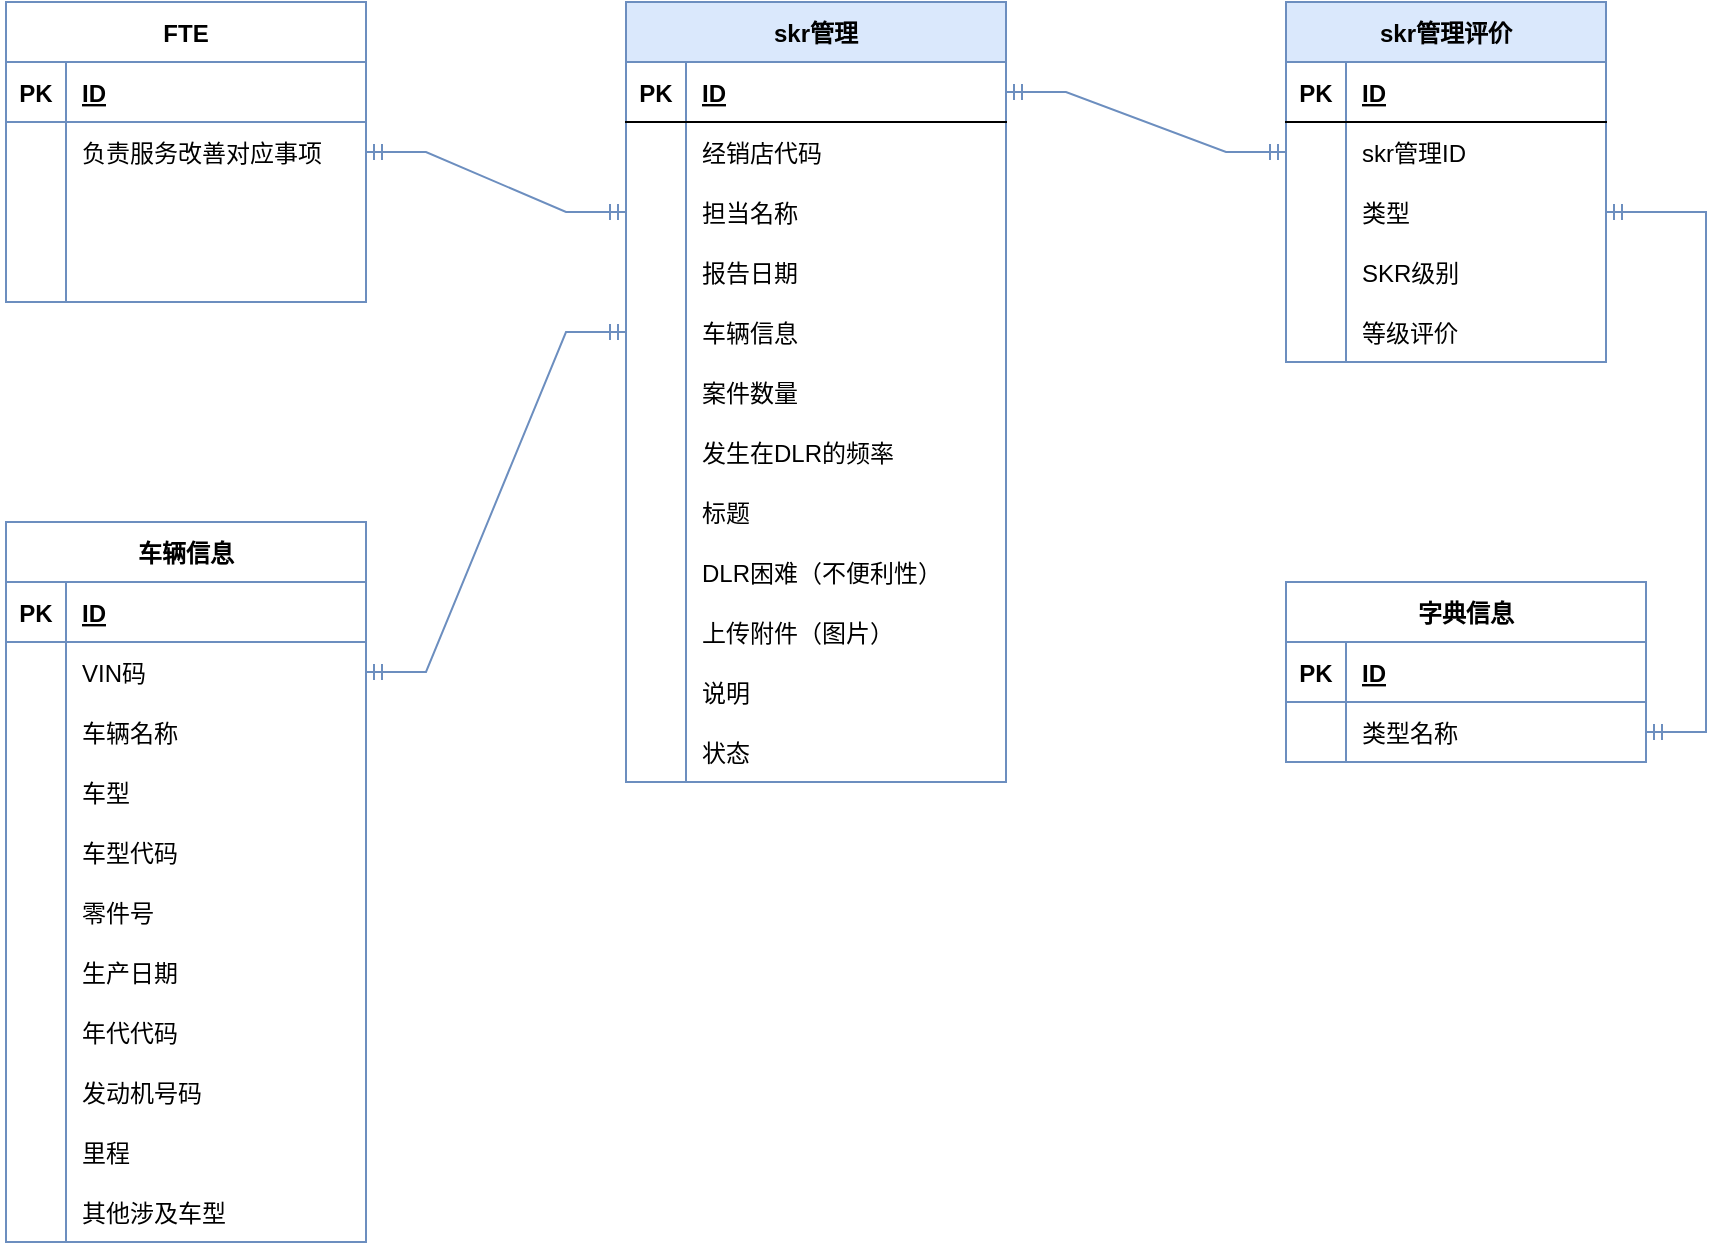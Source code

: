 <mxfile version="16.0.0" type="github">
  <diagram id="Euu_QceIjtFikZF4ze-5" name="Page-1">
    <mxGraphModel dx="1272" dy="773" grid="1" gridSize="10" guides="1" tooltips="1" connect="1" arrows="1" fold="1" page="1" pageScale="1" pageWidth="3300" pageHeight="4681" math="0" shadow="0">
      <root>
        <mxCell id="0" />
        <mxCell id="1" parent="0" />
        <mxCell id="wJIW1c3mZLkDGsUbWRqt-1" value="skr管理" style="shape=table;startSize=30;container=1;collapsible=1;childLayout=tableLayout;fixedRows=1;rowLines=0;fontStyle=1;align=center;resizeLast=1;fillColor=#dae8fc;strokeColor=#6c8ebf;" parent="1" vertex="1">
          <mxGeometry x="450" y="230" width="190" height="390" as="geometry" />
        </mxCell>
        <mxCell id="wJIW1c3mZLkDGsUbWRqt-2" value="" style="shape=partialRectangle;collapsible=0;dropTarget=0;pointerEvents=0;fillColor=none;top=0;left=0;bottom=1;right=0;points=[[0,0.5],[1,0.5]];portConstraint=eastwest;" parent="wJIW1c3mZLkDGsUbWRqt-1" vertex="1">
          <mxGeometry y="30" width="190" height="30" as="geometry" />
        </mxCell>
        <mxCell id="wJIW1c3mZLkDGsUbWRqt-3" value="PK" style="shape=partialRectangle;connectable=0;fillColor=none;top=0;left=0;bottom=0;right=0;fontStyle=1;overflow=hidden;" parent="wJIW1c3mZLkDGsUbWRqt-2" vertex="1">
          <mxGeometry width="30" height="30" as="geometry">
            <mxRectangle width="30" height="30" as="alternateBounds" />
          </mxGeometry>
        </mxCell>
        <mxCell id="wJIW1c3mZLkDGsUbWRqt-4" value="ID" style="shape=partialRectangle;connectable=0;fillColor=none;top=0;left=0;bottom=0;right=0;align=left;spacingLeft=6;fontStyle=5;overflow=hidden;" parent="wJIW1c3mZLkDGsUbWRqt-2" vertex="1">
          <mxGeometry x="30" width="160" height="30" as="geometry">
            <mxRectangle width="160" height="30" as="alternateBounds" />
          </mxGeometry>
        </mxCell>
        <mxCell id="wJIW1c3mZLkDGsUbWRqt-5" value="" style="shape=partialRectangle;collapsible=0;dropTarget=0;pointerEvents=0;fillColor=none;top=0;left=0;bottom=0;right=0;points=[[0,0.5],[1,0.5]];portConstraint=eastwest;" parent="wJIW1c3mZLkDGsUbWRqt-1" vertex="1">
          <mxGeometry y="60" width="190" height="30" as="geometry" />
        </mxCell>
        <mxCell id="wJIW1c3mZLkDGsUbWRqt-6" value="" style="shape=partialRectangle;connectable=0;fillColor=none;top=0;left=0;bottom=0;right=0;editable=1;overflow=hidden;" parent="wJIW1c3mZLkDGsUbWRqt-5" vertex="1">
          <mxGeometry width="30" height="30" as="geometry">
            <mxRectangle width="30" height="30" as="alternateBounds" />
          </mxGeometry>
        </mxCell>
        <mxCell id="wJIW1c3mZLkDGsUbWRqt-7" value="经销店代码" style="shape=partialRectangle;connectable=0;fillColor=none;top=0;left=0;bottom=0;right=0;align=left;spacingLeft=6;overflow=hidden;" parent="wJIW1c3mZLkDGsUbWRqt-5" vertex="1">
          <mxGeometry x="30" width="160" height="30" as="geometry">
            <mxRectangle width="160" height="30" as="alternateBounds" />
          </mxGeometry>
        </mxCell>
        <mxCell id="wJIW1c3mZLkDGsUbWRqt-8" value="" style="shape=partialRectangle;collapsible=0;dropTarget=0;pointerEvents=0;fillColor=none;top=0;left=0;bottom=0;right=0;points=[[0,0.5],[1,0.5]];portConstraint=eastwest;" parent="wJIW1c3mZLkDGsUbWRqt-1" vertex="1">
          <mxGeometry y="90" width="190" height="30" as="geometry" />
        </mxCell>
        <mxCell id="wJIW1c3mZLkDGsUbWRqt-9" value="" style="shape=partialRectangle;connectable=0;fillColor=none;top=0;left=0;bottom=0;right=0;editable=1;overflow=hidden;" parent="wJIW1c3mZLkDGsUbWRqt-8" vertex="1">
          <mxGeometry width="30" height="30" as="geometry">
            <mxRectangle width="30" height="30" as="alternateBounds" />
          </mxGeometry>
        </mxCell>
        <mxCell id="wJIW1c3mZLkDGsUbWRqt-10" value="担当名称" style="shape=partialRectangle;connectable=0;fillColor=none;top=0;left=0;bottom=0;right=0;align=left;spacingLeft=6;overflow=hidden;" parent="wJIW1c3mZLkDGsUbWRqt-8" vertex="1">
          <mxGeometry x="30" width="160" height="30" as="geometry">
            <mxRectangle width="160" height="30" as="alternateBounds" />
          </mxGeometry>
        </mxCell>
        <mxCell id="wJIW1c3mZLkDGsUbWRqt-11" value="" style="shape=partialRectangle;collapsible=0;dropTarget=0;pointerEvents=0;fillColor=none;top=0;left=0;bottom=0;right=0;points=[[0,0.5],[1,0.5]];portConstraint=eastwest;" parent="wJIW1c3mZLkDGsUbWRqt-1" vertex="1">
          <mxGeometry y="120" width="190" height="30" as="geometry" />
        </mxCell>
        <mxCell id="wJIW1c3mZLkDGsUbWRqt-12" value="" style="shape=partialRectangle;connectable=0;fillColor=none;top=0;left=0;bottom=0;right=0;editable=1;overflow=hidden;" parent="wJIW1c3mZLkDGsUbWRqt-11" vertex="1">
          <mxGeometry width="30" height="30" as="geometry">
            <mxRectangle width="30" height="30" as="alternateBounds" />
          </mxGeometry>
        </mxCell>
        <mxCell id="wJIW1c3mZLkDGsUbWRqt-13" value="报告日期" style="shape=partialRectangle;connectable=0;fillColor=none;top=0;left=0;bottom=0;right=0;align=left;spacingLeft=6;overflow=hidden;" parent="wJIW1c3mZLkDGsUbWRqt-11" vertex="1">
          <mxGeometry x="30" width="160" height="30" as="geometry">
            <mxRectangle width="160" height="30" as="alternateBounds" />
          </mxGeometry>
        </mxCell>
        <mxCell id="qzuz3q-X96KGlrMmshsN-16" value="" style="shape=partialRectangle;collapsible=0;dropTarget=0;pointerEvents=0;fillColor=none;top=0;left=0;bottom=0;right=0;points=[[0,0.5],[1,0.5]];portConstraint=eastwest;" vertex="1" parent="wJIW1c3mZLkDGsUbWRqt-1">
          <mxGeometry y="150" width="190" height="30" as="geometry" />
        </mxCell>
        <mxCell id="qzuz3q-X96KGlrMmshsN-17" value="" style="shape=partialRectangle;connectable=0;fillColor=none;top=0;left=0;bottom=0;right=0;editable=1;overflow=hidden;" vertex="1" parent="qzuz3q-X96KGlrMmshsN-16">
          <mxGeometry width="30" height="30" as="geometry">
            <mxRectangle width="30" height="30" as="alternateBounds" />
          </mxGeometry>
        </mxCell>
        <mxCell id="qzuz3q-X96KGlrMmshsN-18" value="车辆信息" style="shape=partialRectangle;connectable=0;fillColor=none;top=0;left=0;bottom=0;right=0;align=left;spacingLeft=6;overflow=hidden;" vertex="1" parent="qzuz3q-X96KGlrMmshsN-16">
          <mxGeometry x="30" width="160" height="30" as="geometry">
            <mxRectangle width="160" height="30" as="alternateBounds" />
          </mxGeometry>
        </mxCell>
        <mxCell id="qzuz3q-X96KGlrMmshsN-43" value="" style="shape=partialRectangle;collapsible=0;dropTarget=0;pointerEvents=0;fillColor=none;top=0;left=0;bottom=0;right=0;points=[[0,0.5],[1,0.5]];portConstraint=eastwest;" vertex="1" parent="wJIW1c3mZLkDGsUbWRqt-1">
          <mxGeometry y="180" width="190" height="30" as="geometry" />
        </mxCell>
        <mxCell id="qzuz3q-X96KGlrMmshsN-44" value="" style="shape=partialRectangle;connectable=0;fillColor=none;top=0;left=0;bottom=0;right=0;editable=1;overflow=hidden;" vertex="1" parent="qzuz3q-X96KGlrMmshsN-43">
          <mxGeometry width="30" height="30" as="geometry">
            <mxRectangle width="30" height="30" as="alternateBounds" />
          </mxGeometry>
        </mxCell>
        <mxCell id="qzuz3q-X96KGlrMmshsN-45" value="案件数量" style="shape=partialRectangle;connectable=0;fillColor=none;top=0;left=0;bottom=0;right=0;align=left;spacingLeft=6;overflow=hidden;" vertex="1" parent="qzuz3q-X96KGlrMmshsN-43">
          <mxGeometry x="30" width="160" height="30" as="geometry">
            <mxRectangle width="160" height="30" as="alternateBounds" />
          </mxGeometry>
        </mxCell>
        <mxCell id="qzuz3q-X96KGlrMmshsN-46" value="" style="shape=partialRectangle;collapsible=0;dropTarget=0;pointerEvents=0;fillColor=none;top=0;left=0;bottom=0;right=0;points=[[0,0.5],[1,0.5]];portConstraint=eastwest;" vertex="1" parent="wJIW1c3mZLkDGsUbWRqt-1">
          <mxGeometry y="210" width="190" height="30" as="geometry" />
        </mxCell>
        <mxCell id="qzuz3q-X96KGlrMmshsN-47" value="" style="shape=partialRectangle;connectable=0;fillColor=none;top=0;left=0;bottom=0;right=0;editable=1;overflow=hidden;" vertex="1" parent="qzuz3q-X96KGlrMmshsN-46">
          <mxGeometry width="30" height="30" as="geometry">
            <mxRectangle width="30" height="30" as="alternateBounds" />
          </mxGeometry>
        </mxCell>
        <mxCell id="qzuz3q-X96KGlrMmshsN-48" value="发生在DLR的频率" style="shape=partialRectangle;connectable=0;fillColor=none;top=0;left=0;bottom=0;right=0;align=left;spacingLeft=6;overflow=hidden;" vertex="1" parent="qzuz3q-X96KGlrMmshsN-46">
          <mxGeometry x="30" width="160" height="30" as="geometry">
            <mxRectangle width="160" height="30" as="alternateBounds" />
          </mxGeometry>
        </mxCell>
        <mxCell id="qzuz3q-X96KGlrMmshsN-49" value="" style="shape=partialRectangle;collapsible=0;dropTarget=0;pointerEvents=0;fillColor=none;top=0;left=0;bottom=0;right=0;points=[[0,0.5],[1,0.5]];portConstraint=eastwest;" vertex="1" parent="wJIW1c3mZLkDGsUbWRqt-1">
          <mxGeometry y="240" width="190" height="30" as="geometry" />
        </mxCell>
        <mxCell id="qzuz3q-X96KGlrMmshsN-50" value="" style="shape=partialRectangle;connectable=0;fillColor=none;top=0;left=0;bottom=0;right=0;editable=1;overflow=hidden;" vertex="1" parent="qzuz3q-X96KGlrMmshsN-49">
          <mxGeometry width="30" height="30" as="geometry">
            <mxRectangle width="30" height="30" as="alternateBounds" />
          </mxGeometry>
        </mxCell>
        <mxCell id="qzuz3q-X96KGlrMmshsN-51" value="标题" style="shape=partialRectangle;connectable=0;fillColor=none;top=0;left=0;bottom=0;right=0;align=left;spacingLeft=6;overflow=hidden;" vertex="1" parent="qzuz3q-X96KGlrMmshsN-49">
          <mxGeometry x="30" width="160" height="30" as="geometry">
            <mxRectangle width="160" height="30" as="alternateBounds" />
          </mxGeometry>
        </mxCell>
        <mxCell id="qzuz3q-X96KGlrMmshsN-52" value="" style="shape=partialRectangle;collapsible=0;dropTarget=0;pointerEvents=0;fillColor=none;top=0;left=0;bottom=0;right=0;points=[[0,0.5],[1,0.5]];portConstraint=eastwest;" vertex="1" parent="wJIW1c3mZLkDGsUbWRqt-1">
          <mxGeometry y="270" width="190" height="30" as="geometry" />
        </mxCell>
        <mxCell id="qzuz3q-X96KGlrMmshsN-53" value="" style="shape=partialRectangle;connectable=0;fillColor=none;top=0;left=0;bottom=0;right=0;editable=1;overflow=hidden;" vertex="1" parent="qzuz3q-X96KGlrMmshsN-52">
          <mxGeometry width="30" height="30" as="geometry">
            <mxRectangle width="30" height="30" as="alternateBounds" />
          </mxGeometry>
        </mxCell>
        <mxCell id="qzuz3q-X96KGlrMmshsN-54" value="DLR困难（不便利性）" style="shape=partialRectangle;connectable=0;fillColor=none;top=0;left=0;bottom=0;right=0;align=left;spacingLeft=6;overflow=hidden;" vertex="1" parent="qzuz3q-X96KGlrMmshsN-52">
          <mxGeometry x="30" width="160" height="30" as="geometry">
            <mxRectangle width="160" height="30" as="alternateBounds" />
          </mxGeometry>
        </mxCell>
        <mxCell id="qzuz3q-X96KGlrMmshsN-55" value="" style="shape=partialRectangle;collapsible=0;dropTarget=0;pointerEvents=0;fillColor=none;top=0;left=0;bottom=0;right=0;points=[[0,0.5],[1,0.5]];portConstraint=eastwest;" vertex="1" parent="wJIW1c3mZLkDGsUbWRqt-1">
          <mxGeometry y="300" width="190" height="30" as="geometry" />
        </mxCell>
        <mxCell id="qzuz3q-X96KGlrMmshsN-56" value="" style="shape=partialRectangle;connectable=0;fillColor=none;top=0;left=0;bottom=0;right=0;editable=1;overflow=hidden;" vertex="1" parent="qzuz3q-X96KGlrMmshsN-55">
          <mxGeometry width="30" height="30" as="geometry">
            <mxRectangle width="30" height="30" as="alternateBounds" />
          </mxGeometry>
        </mxCell>
        <mxCell id="qzuz3q-X96KGlrMmshsN-57" value="上传附件（图片）" style="shape=partialRectangle;connectable=0;fillColor=none;top=0;left=0;bottom=0;right=0;align=left;spacingLeft=6;overflow=hidden;" vertex="1" parent="qzuz3q-X96KGlrMmshsN-55">
          <mxGeometry x="30" width="160" height="30" as="geometry">
            <mxRectangle width="160" height="30" as="alternateBounds" />
          </mxGeometry>
        </mxCell>
        <mxCell id="qzuz3q-X96KGlrMmshsN-58" value="" style="shape=partialRectangle;collapsible=0;dropTarget=0;pointerEvents=0;fillColor=none;top=0;left=0;bottom=0;right=0;points=[[0,0.5],[1,0.5]];portConstraint=eastwest;" vertex="1" parent="wJIW1c3mZLkDGsUbWRqt-1">
          <mxGeometry y="330" width="190" height="30" as="geometry" />
        </mxCell>
        <mxCell id="qzuz3q-X96KGlrMmshsN-59" value="" style="shape=partialRectangle;connectable=0;fillColor=none;top=0;left=0;bottom=0;right=0;editable=1;overflow=hidden;" vertex="1" parent="qzuz3q-X96KGlrMmshsN-58">
          <mxGeometry width="30" height="30" as="geometry">
            <mxRectangle width="30" height="30" as="alternateBounds" />
          </mxGeometry>
        </mxCell>
        <mxCell id="qzuz3q-X96KGlrMmshsN-60" value="说明" style="shape=partialRectangle;connectable=0;fillColor=none;top=0;left=0;bottom=0;right=0;align=left;spacingLeft=6;overflow=hidden;" vertex="1" parent="qzuz3q-X96KGlrMmshsN-58">
          <mxGeometry x="30" width="160" height="30" as="geometry">
            <mxRectangle width="160" height="30" as="alternateBounds" />
          </mxGeometry>
        </mxCell>
        <mxCell id="qzuz3q-X96KGlrMmshsN-61" value="" style="shape=partialRectangle;collapsible=0;dropTarget=0;pointerEvents=0;fillColor=none;top=0;left=0;bottom=0;right=0;points=[[0,0.5],[1,0.5]];portConstraint=eastwest;" vertex="1" parent="wJIW1c3mZLkDGsUbWRqt-1">
          <mxGeometry y="360" width="190" height="30" as="geometry" />
        </mxCell>
        <mxCell id="qzuz3q-X96KGlrMmshsN-62" value="" style="shape=partialRectangle;connectable=0;fillColor=none;top=0;left=0;bottom=0;right=0;editable=1;overflow=hidden;" vertex="1" parent="qzuz3q-X96KGlrMmshsN-61">
          <mxGeometry width="30" height="30" as="geometry">
            <mxRectangle width="30" height="30" as="alternateBounds" />
          </mxGeometry>
        </mxCell>
        <mxCell id="qzuz3q-X96KGlrMmshsN-63" value="状态" style="shape=partialRectangle;connectable=0;fillColor=none;top=0;left=0;bottom=0;right=0;align=left;spacingLeft=6;overflow=hidden;" vertex="1" parent="qzuz3q-X96KGlrMmshsN-61">
          <mxGeometry x="30" width="160" height="30" as="geometry">
            <mxRectangle width="160" height="30" as="alternateBounds" />
          </mxGeometry>
        </mxCell>
        <mxCell id="qzuz3q-X96KGlrMmshsN-64" value="skr管理评价" style="shape=table;startSize=30;container=1;collapsible=1;childLayout=tableLayout;fixedRows=1;rowLines=0;fontStyle=1;align=center;resizeLast=1;fillColor=#dae8fc;strokeColor=#6c8ebf;" vertex="1" parent="1">
          <mxGeometry x="780" y="230" width="160" height="180" as="geometry" />
        </mxCell>
        <mxCell id="qzuz3q-X96KGlrMmshsN-65" value="" style="shape=partialRectangle;collapsible=0;dropTarget=0;pointerEvents=0;fillColor=none;top=0;left=0;bottom=1;right=0;points=[[0,0.5],[1,0.5]];portConstraint=eastwest;" vertex="1" parent="qzuz3q-X96KGlrMmshsN-64">
          <mxGeometry y="30" width="160" height="30" as="geometry" />
        </mxCell>
        <mxCell id="qzuz3q-X96KGlrMmshsN-66" value="PK" style="shape=partialRectangle;connectable=0;fillColor=none;top=0;left=0;bottom=0;right=0;fontStyle=1;overflow=hidden;strokeColor=#6C8EBF;" vertex="1" parent="qzuz3q-X96KGlrMmshsN-65">
          <mxGeometry width="30" height="30" as="geometry">
            <mxRectangle width="30" height="30" as="alternateBounds" />
          </mxGeometry>
        </mxCell>
        <mxCell id="qzuz3q-X96KGlrMmshsN-67" value="ID" style="shape=partialRectangle;connectable=0;fillColor=none;top=0;left=0;bottom=0;right=0;align=left;spacingLeft=6;fontStyle=5;overflow=hidden;strokeColor=#6C8EBF;" vertex="1" parent="qzuz3q-X96KGlrMmshsN-65">
          <mxGeometry x="30" width="130" height="30" as="geometry">
            <mxRectangle width="130" height="30" as="alternateBounds" />
          </mxGeometry>
        </mxCell>
        <mxCell id="qzuz3q-X96KGlrMmshsN-68" value="" style="shape=partialRectangle;collapsible=0;dropTarget=0;pointerEvents=0;fillColor=none;top=0;left=0;bottom=0;right=0;points=[[0,0.5],[1,0.5]];portConstraint=eastwest;strokeColor=#6C8EBF;" vertex="1" parent="qzuz3q-X96KGlrMmshsN-64">
          <mxGeometry y="60" width="160" height="30" as="geometry" />
        </mxCell>
        <mxCell id="qzuz3q-X96KGlrMmshsN-69" value="" style="shape=partialRectangle;connectable=0;fillColor=none;top=0;left=0;bottom=0;right=0;editable=1;overflow=hidden;" vertex="1" parent="qzuz3q-X96KGlrMmshsN-68">
          <mxGeometry width="30" height="30" as="geometry">
            <mxRectangle width="30" height="30" as="alternateBounds" />
          </mxGeometry>
        </mxCell>
        <mxCell id="qzuz3q-X96KGlrMmshsN-70" value="skr管理ID" style="shape=partialRectangle;connectable=0;fillColor=none;top=0;left=0;bottom=0;right=0;align=left;spacingLeft=6;overflow=hidden;strokeColor=#6C8EBF;" vertex="1" parent="qzuz3q-X96KGlrMmshsN-68">
          <mxGeometry x="30" width="130" height="30" as="geometry">
            <mxRectangle width="130" height="30" as="alternateBounds" />
          </mxGeometry>
        </mxCell>
        <mxCell id="qzuz3q-X96KGlrMmshsN-71" value="" style="shape=partialRectangle;collapsible=0;dropTarget=0;pointerEvents=0;fillColor=none;top=0;left=0;bottom=0;right=0;points=[[0,0.5],[1,0.5]];portConstraint=eastwest;" vertex="1" parent="qzuz3q-X96KGlrMmshsN-64">
          <mxGeometry y="90" width="160" height="30" as="geometry" />
        </mxCell>
        <mxCell id="qzuz3q-X96KGlrMmshsN-72" value="" style="shape=partialRectangle;connectable=0;fillColor=none;top=0;left=0;bottom=0;right=0;editable=1;overflow=hidden;" vertex="1" parent="qzuz3q-X96KGlrMmshsN-71">
          <mxGeometry width="30" height="30" as="geometry">
            <mxRectangle width="30" height="30" as="alternateBounds" />
          </mxGeometry>
        </mxCell>
        <mxCell id="qzuz3q-X96KGlrMmshsN-73" value="类型" style="shape=partialRectangle;connectable=0;fillColor=none;top=0;left=0;bottom=0;right=0;align=left;spacingLeft=6;overflow=hidden;" vertex="1" parent="qzuz3q-X96KGlrMmshsN-71">
          <mxGeometry x="30" width="130" height="30" as="geometry">
            <mxRectangle width="130" height="30" as="alternateBounds" />
          </mxGeometry>
        </mxCell>
        <mxCell id="qzuz3q-X96KGlrMmshsN-74" value="" style="shape=partialRectangle;collapsible=0;dropTarget=0;pointerEvents=0;fillColor=none;top=0;left=0;bottom=0;right=0;points=[[0,0.5],[1,0.5]];portConstraint=eastwest;" vertex="1" parent="qzuz3q-X96KGlrMmshsN-64">
          <mxGeometry y="120" width="160" height="30" as="geometry" />
        </mxCell>
        <mxCell id="qzuz3q-X96KGlrMmshsN-75" value="" style="shape=partialRectangle;connectable=0;fillColor=none;top=0;left=0;bottom=0;right=0;editable=1;overflow=hidden;" vertex="1" parent="qzuz3q-X96KGlrMmshsN-74">
          <mxGeometry width="30" height="30" as="geometry">
            <mxRectangle width="30" height="30" as="alternateBounds" />
          </mxGeometry>
        </mxCell>
        <mxCell id="qzuz3q-X96KGlrMmshsN-76" value="SKR级别" style="shape=partialRectangle;connectable=0;fillColor=none;top=0;left=0;bottom=0;right=0;align=left;spacingLeft=6;overflow=hidden;" vertex="1" parent="qzuz3q-X96KGlrMmshsN-74">
          <mxGeometry x="30" width="130" height="30" as="geometry">
            <mxRectangle width="130" height="30" as="alternateBounds" />
          </mxGeometry>
        </mxCell>
        <mxCell id="qzuz3q-X96KGlrMmshsN-77" value="" style="shape=partialRectangle;collapsible=0;dropTarget=0;pointerEvents=0;fillColor=none;top=0;left=0;bottom=0;right=0;points=[[0,0.5],[1,0.5]];portConstraint=eastwest;" vertex="1" parent="qzuz3q-X96KGlrMmshsN-64">
          <mxGeometry y="150" width="160" height="30" as="geometry" />
        </mxCell>
        <mxCell id="qzuz3q-X96KGlrMmshsN-78" value="" style="shape=partialRectangle;connectable=0;fillColor=none;top=0;left=0;bottom=0;right=0;editable=1;overflow=hidden;" vertex="1" parent="qzuz3q-X96KGlrMmshsN-77">
          <mxGeometry width="30" height="30" as="geometry">
            <mxRectangle width="30" height="30" as="alternateBounds" />
          </mxGeometry>
        </mxCell>
        <mxCell id="qzuz3q-X96KGlrMmshsN-79" value="等级评价" style="shape=partialRectangle;connectable=0;fillColor=none;top=0;left=0;bottom=0;right=0;align=left;spacingLeft=6;overflow=hidden;" vertex="1" parent="qzuz3q-X96KGlrMmshsN-77">
          <mxGeometry x="30" width="130" height="30" as="geometry">
            <mxRectangle width="130" height="30" as="alternateBounds" />
          </mxGeometry>
        </mxCell>
        <mxCell id="qzuz3q-X96KGlrMmshsN-105" value="" style="edgeStyle=entityRelationEdgeStyle;fontSize=12;html=1;endArrow=ERmandOne;startArrow=ERmandOne;rounded=0;exitX=1;exitY=0.5;exitDx=0;exitDy=0;entryX=0;entryY=0.5;entryDx=0;entryDy=0;strokeColor=#6C8EBF;" edge="1" parent="1" source="wJIW1c3mZLkDGsUbWRqt-2" target="qzuz3q-X96KGlrMmshsN-68">
          <mxGeometry width="100" height="100" relative="1" as="geometry">
            <mxPoint x="340" y="370" as="sourcePoint" />
            <mxPoint x="440" y="270" as="targetPoint" />
          </mxGeometry>
        </mxCell>
        <mxCell id="qzuz3q-X96KGlrMmshsN-107" value="FTE" style="shape=table;startSize=30;container=1;collapsible=1;childLayout=tableLayout;fixedRows=1;rowLines=0;fontStyle=1;align=center;resizeLast=1;labelBorderColor=none;strokeColor=#6C8EBF;strokeWidth=1;" vertex="1" parent="1">
          <mxGeometry x="140" y="230" width="180" height="150" as="geometry" />
        </mxCell>
        <mxCell id="qzuz3q-X96KGlrMmshsN-108" value="" style="shape=partialRectangle;collapsible=0;dropTarget=0;pointerEvents=0;fillColor=none;top=0;left=0;bottom=1;right=0;points=[[0,0.5],[1,0.5]];portConstraint=eastwest;labelBorderColor=#6C8EBF;strokeColor=#6C8EBF;strokeWidth=1;" vertex="1" parent="qzuz3q-X96KGlrMmshsN-107">
          <mxGeometry y="30" width="180" height="30" as="geometry" />
        </mxCell>
        <mxCell id="qzuz3q-X96KGlrMmshsN-109" value="PK" style="shape=partialRectangle;connectable=0;fillColor=none;top=0;left=0;bottom=0;right=0;fontStyle=1;overflow=hidden;labelBorderColor=none;strokeColor=#6C8EBF;strokeWidth=5;" vertex="1" parent="qzuz3q-X96KGlrMmshsN-108">
          <mxGeometry width="30" height="30" as="geometry">
            <mxRectangle width="30" height="30" as="alternateBounds" />
          </mxGeometry>
        </mxCell>
        <mxCell id="qzuz3q-X96KGlrMmshsN-110" value="ID" style="shape=partialRectangle;connectable=0;fillColor=none;top=0;left=0;bottom=0;right=0;align=left;spacingLeft=6;fontStyle=5;overflow=hidden;labelBorderColor=none;strokeColor=#6C8EBF;strokeWidth=5;" vertex="1" parent="qzuz3q-X96KGlrMmshsN-108">
          <mxGeometry x="30" width="150" height="30" as="geometry">
            <mxRectangle width="150" height="30" as="alternateBounds" />
          </mxGeometry>
        </mxCell>
        <mxCell id="qzuz3q-X96KGlrMmshsN-111" value="" style="shape=partialRectangle;collapsible=0;dropTarget=0;pointerEvents=0;fillColor=none;top=0;left=0;bottom=0;right=0;points=[[0,0.5],[1,0.5]];portConstraint=eastwest;labelBorderColor=#6C8EBF;strokeColor=#6C8EBF;strokeWidth=5;" vertex="1" parent="qzuz3q-X96KGlrMmshsN-107">
          <mxGeometry y="60" width="180" height="30" as="geometry" />
        </mxCell>
        <mxCell id="qzuz3q-X96KGlrMmshsN-112" value="" style="shape=partialRectangle;connectable=0;fillColor=none;top=0;left=0;bottom=0;right=0;editable=1;overflow=hidden;labelBorderColor=#6C8EBF;strokeColor=#6C8EBF;strokeWidth=5;" vertex="1" parent="qzuz3q-X96KGlrMmshsN-111">
          <mxGeometry width="30" height="30" as="geometry">
            <mxRectangle width="30" height="30" as="alternateBounds" />
          </mxGeometry>
        </mxCell>
        <mxCell id="qzuz3q-X96KGlrMmshsN-113" value="负责服务改善对应事项" style="shape=partialRectangle;connectable=0;fillColor=none;top=0;left=0;bottom=0;right=0;align=left;spacingLeft=6;overflow=hidden;labelBorderColor=none;strokeColor=#6C8EBF;strokeWidth=5;" vertex="1" parent="qzuz3q-X96KGlrMmshsN-111">
          <mxGeometry x="30" width="150" height="30" as="geometry">
            <mxRectangle width="150" height="30" as="alternateBounds" />
          </mxGeometry>
        </mxCell>
        <mxCell id="qzuz3q-X96KGlrMmshsN-114" value="" style="shape=partialRectangle;collapsible=0;dropTarget=0;pointerEvents=0;fillColor=none;top=0;left=0;bottom=0;right=0;points=[[0,0.5],[1,0.5]];portConstraint=eastwest;labelBorderColor=#6C8EBF;strokeColor=#6C8EBF;strokeWidth=5;" vertex="1" parent="qzuz3q-X96KGlrMmshsN-107">
          <mxGeometry y="90" width="180" height="30" as="geometry" />
        </mxCell>
        <mxCell id="qzuz3q-X96KGlrMmshsN-115" value="" style="shape=partialRectangle;connectable=0;fillColor=none;top=0;left=0;bottom=0;right=0;editable=1;overflow=hidden;labelBorderColor=#6C8EBF;strokeColor=#6C8EBF;strokeWidth=5;" vertex="1" parent="qzuz3q-X96KGlrMmshsN-114">
          <mxGeometry width="30" height="30" as="geometry">
            <mxRectangle width="30" height="30" as="alternateBounds" />
          </mxGeometry>
        </mxCell>
        <mxCell id="qzuz3q-X96KGlrMmshsN-116" value="" style="shape=partialRectangle;connectable=0;fillColor=none;top=0;left=0;bottom=0;right=0;align=left;spacingLeft=6;overflow=hidden;labelBorderColor=#6C8EBF;strokeColor=#6C8EBF;strokeWidth=5;" vertex="1" parent="qzuz3q-X96KGlrMmshsN-114">
          <mxGeometry x="30" width="150" height="30" as="geometry">
            <mxRectangle width="150" height="30" as="alternateBounds" />
          </mxGeometry>
        </mxCell>
        <mxCell id="qzuz3q-X96KGlrMmshsN-117" value="" style="shape=partialRectangle;collapsible=0;dropTarget=0;pointerEvents=0;fillColor=none;top=0;left=0;bottom=0;right=0;points=[[0,0.5],[1,0.5]];portConstraint=eastwest;labelBorderColor=#6C8EBF;strokeColor=#6C8EBF;strokeWidth=5;" vertex="1" parent="qzuz3q-X96KGlrMmshsN-107">
          <mxGeometry y="120" width="180" height="30" as="geometry" />
        </mxCell>
        <mxCell id="qzuz3q-X96KGlrMmshsN-118" value="" style="shape=partialRectangle;connectable=0;fillColor=none;top=0;left=0;bottom=0;right=0;editable=1;overflow=hidden;labelBorderColor=#6C8EBF;strokeColor=#6C8EBF;strokeWidth=5;" vertex="1" parent="qzuz3q-X96KGlrMmshsN-117">
          <mxGeometry width="30" height="30" as="geometry">
            <mxRectangle width="30" height="30" as="alternateBounds" />
          </mxGeometry>
        </mxCell>
        <mxCell id="qzuz3q-X96KGlrMmshsN-119" value="" style="shape=partialRectangle;connectable=0;fillColor=none;top=0;left=0;bottom=0;right=0;align=left;spacingLeft=6;overflow=hidden;labelBorderColor=#6C8EBF;strokeColor=#6C8EBF;strokeWidth=5;" vertex="1" parent="qzuz3q-X96KGlrMmshsN-117">
          <mxGeometry x="30" width="150" height="30" as="geometry">
            <mxRectangle width="150" height="30" as="alternateBounds" />
          </mxGeometry>
        </mxCell>
        <mxCell id="qzuz3q-X96KGlrMmshsN-122" value="车辆信息" style="shape=table;startSize=30;container=1;collapsible=1;childLayout=tableLayout;fixedRows=1;rowLines=0;fontStyle=1;align=center;resizeLast=1;labelBorderColor=none;strokeColor=#6C8EBF;strokeWidth=1;" vertex="1" parent="1">
          <mxGeometry x="140" y="490" width="180" height="360" as="geometry" />
        </mxCell>
        <mxCell id="qzuz3q-X96KGlrMmshsN-123" value="" style="shape=partialRectangle;collapsible=0;dropTarget=0;pointerEvents=0;fillColor=none;top=0;left=0;bottom=1;right=0;points=[[0,0.5],[1,0.5]];portConstraint=eastwest;labelBorderColor=none;strokeColor=#6C8EBF;strokeWidth=1;" vertex="1" parent="qzuz3q-X96KGlrMmshsN-122">
          <mxGeometry y="30" width="180" height="30" as="geometry" />
        </mxCell>
        <mxCell id="qzuz3q-X96KGlrMmshsN-124" value="PK" style="shape=partialRectangle;connectable=0;fillColor=none;top=0;left=0;bottom=0;right=0;fontStyle=1;overflow=hidden;labelBorderColor=none;strokeColor=#6C8EBF;strokeWidth=1;" vertex="1" parent="qzuz3q-X96KGlrMmshsN-123">
          <mxGeometry width="30" height="30" as="geometry">
            <mxRectangle width="30" height="30" as="alternateBounds" />
          </mxGeometry>
        </mxCell>
        <mxCell id="qzuz3q-X96KGlrMmshsN-125" value="ID" style="shape=partialRectangle;connectable=0;fillColor=none;top=0;left=0;bottom=0;right=0;align=left;spacingLeft=6;fontStyle=5;overflow=hidden;labelBorderColor=none;strokeColor=#6C8EBF;strokeWidth=1;" vertex="1" parent="qzuz3q-X96KGlrMmshsN-123">
          <mxGeometry x="30" width="150" height="30" as="geometry">
            <mxRectangle width="150" height="30" as="alternateBounds" />
          </mxGeometry>
        </mxCell>
        <mxCell id="qzuz3q-X96KGlrMmshsN-126" value="" style="shape=partialRectangle;collapsible=0;dropTarget=0;pointerEvents=0;fillColor=none;top=0;left=0;bottom=0;right=0;points=[[0,0.5],[1,0.5]];portConstraint=eastwest;labelBorderColor=none;strokeColor=#6C8EBF;strokeWidth=1;" vertex="1" parent="qzuz3q-X96KGlrMmshsN-122">
          <mxGeometry y="60" width="180" height="30" as="geometry" />
        </mxCell>
        <mxCell id="qzuz3q-X96KGlrMmshsN-127" value="" style="shape=partialRectangle;connectable=0;fillColor=none;top=0;left=0;bottom=0;right=0;editable=1;overflow=hidden;labelBorderColor=none;strokeColor=#6C8EBF;strokeWidth=1;" vertex="1" parent="qzuz3q-X96KGlrMmshsN-126">
          <mxGeometry width="30" height="30" as="geometry">
            <mxRectangle width="30" height="30" as="alternateBounds" />
          </mxGeometry>
        </mxCell>
        <mxCell id="qzuz3q-X96KGlrMmshsN-128" value="VIN码" style="shape=partialRectangle;connectable=0;fillColor=none;top=0;left=0;bottom=0;right=0;align=left;spacingLeft=6;overflow=hidden;labelBorderColor=none;strokeColor=#6C8EBF;strokeWidth=1;" vertex="1" parent="qzuz3q-X96KGlrMmshsN-126">
          <mxGeometry x="30" width="150" height="30" as="geometry">
            <mxRectangle width="150" height="30" as="alternateBounds" />
          </mxGeometry>
        </mxCell>
        <mxCell id="qzuz3q-X96KGlrMmshsN-129" value="" style="shape=partialRectangle;collapsible=0;dropTarget=0;pointerEvents=0;fillColor=none;top=0;left=0;bottom=0;right=0;points=[[0,0.5],[1,0.5]];portConstraint=eastwest;labelBorderColor=none;strokeColor=#6C8EBF;strokeWidth=1;" vertex="1" parent="qzuz3q-X96KGlrMmshsN-122">
          <mxGeometry y="90" width="180" height="30" as="geometry" />
        </mxCell>
        <mxCell id="qzuz3q-X96KGlrMmshsN-130" value="" style="shape=partialRectangle;connectable=0;fillColor=none;top=0;left=0;bottom=0;right=0;editable=1;overflow=hidden;labelBorderColor=none;strokeColor=#6C8EBF;strokeWidth=1;" vertex="1" parent="qzuz3q-X96KGlrMmshsN-129">
          <mxGeometry width="30" height="30" as="geometry">
            <mxRectangle width="30" height="30" as="alternateBounds" />
          </mxGeometry>
        </mxCell>
        <mxCell id="qzuz3q-X96KGlrMmshsN-131" value="车辆名称" style="shape=partialRectangle;connectable=0;fillColor=none;top=0;left=0;bottom=0;right=0;align=left;spacingLeft=6;overflow=hidden;labelBorderColor=none;strokeColor=#6C8EBF;strokeWidth=1;" vertex="1" parent="qzuz3q-X96KGlrMmshsN-129">
          <mxGeometry x="30" width="150" height="30" as="geometry">
            <mxRectangle width="150" height="30" as="alternateBounds" />
          </mxGeometry>
        </mxCell>
        <mxCell id="qzuz3q-X96KGlrMmshsN-132" value="" style="shape=partialRectangle;collapsible=0;dropTarget=0;pointerEvents=0;fillColor=none;top=0;left=0;bottom=0;right=0;points=[[0,0.5],[1,0.5]];portConstraint=eastwest;labelBorderColor=none;strokeColor=#6C8EBF;strokeWidth=1;" vertex="1" parent="qzuz3q-X96KGlrMmshsN-122">
          <mxGeometry y="120" width="180" height="30" as="geometry" />
        </mxCell>
        <mxCell id="qzuz3q-X96KGlrMmshsN-133" value="" style="shape=partialRectangle;connectable=0;fillColor=none;top=0;left=0;bottom=0;right=0;editable=1;overflow=hidden;labelBorderColor=none;strokeColor=#6C8EBF;strokeWidth=1;" vertex="1" parent="qzuz3q-X96KGlrMmshsN-132">
          <mxGeometry width="30" height="30" as="geometry">
            <mxRectangle width="30" height="30" as="alternateBounds" />
          </mxGeometry>
        </mxCell>
        <mxCell id="qzuz3q-X96KGlrMmshsN-134" value="车型" style="shape=partialRectangle;connectable=0;fillColor=none;top=0;left=0;bottom=0;right=0;align=left;spacingLeft=6;overflow=hidden;labelBorderColor=none;strokeColor=#6C8EBF;strokeWidth=1;" vertex="1" parent="qzuz3q-X96KGlrMmshsN-132">
          <mxGeometry x="30" width="150" height="30" as="geometry">
            <mxRectangle width="150" height="30" as="alternateBounds" />
          </mxGeometry>
        </mxCell>
        <mxCell id="qzuz3q-X96KGlrMmshsN-135" value="" style="shape=partialRectangle;collapsible=0;dropTarget=0;pointerEvents=0;fillColor=none;top=0;left=0;bottom=0;right=0;points=[[0,0.5],[1,0.5]];portConstraint=eastwest;labelBorderColor=none;strokeColor=#6C8EBF;strokeWidth=1;" vertex="1" parent="qzuz3q-X96KGlrMmshsN-122">
          <mxGeometry y="150" width="180" height="30" as="geometry" />
        </mxCell>
        <mxCell id="qzuz3q-X96KGlrMmshsN-136" value="" style="shape=partialRectangle;connectable=0;fillColor=none;top=0;left=0;bottom=0;right=0;editable=1;overflow=hidden;labelBorderColor=none;strokeColor=#6C8EBF;strokeWidth=1;" vertex="1" parent="qzuz3q-X96KGlrMmshsN-135">
          <mxGeometry width="30" height="30" as="geometry">
            <mxRectangle width="30" height="30" as="alternateBounds" />
          </mxGeometry>
        </mxCell>
        <mxCell id="qzuz3q-X96KGlrMmshsN-137" value="车型代码" style="shape=partialRectangle;connectable=0;fillColor=none;top=0;left=0;bottom=0;right=0;align=left;spacingLeft=6;overflow=hidden;labelBorderColor=none;strokeColor=#6C8EBF;strokeWidth=1;" vertex="1" parent="qzuz3q-X96KGlrMmshsN-135">
          <mxGeometry x="30" width="150" height="30" as="geometry">
            <mxRectangle width="150" height="30" as="alternateBounds" />
          </mxGeometry>
        </mxCell>
        <mxCell id="qzuz3q-X96KGlrMmshsN-165" value="" style="shape=partialRectangle;collapsible=0;dropTarget=0;pointerEvents=0;fillColor=none;top=0;left=0;bottom=0;right=0;points=[[0,0.5],[1,0.5]];portConstraint=eastwest;labelBorderColor=none;strokeColor=#6C8EBF;strokeWidth=1;" vertex="1" parent="qzuz3q-X96KGlrMmshsN-122">
          <mxGeometry y="180" width="180" height="30" as="geometry" />
        </mxCell>
        <mxCell id="qzuz3q-X96KGlrMmshsN-166" value="" style="shape=partialRectangle;connectable=0;fillColor=none;top=0;left=0;bottom=0;right=0;editable=1;overflow=hidden;labelBorderColor=none;strokeColor=#6C8EBF;strokeWidth=1;" vertex="1" parent="qzuz3q-X96KGlrMmshsN-165">
          <mxGeometry width="30" height="30" as="geometry">
            <mxRectangle width="30" height="30" as="alternateBounds" />
          </mxGeometry>
        </mxCell>
        <mxCell id="qzuz3q-X96KGlrMmshsN-167" value="零件号" style="shape=partialRectangle;connectable=0;fillColor=none;top=0;left=0;bottom=0;right=0;align=left;spacingLeft=6;overflow=hidden;labelBorderColor=none;strokeColor=#6C8EBF;strokeWidth=1;" vertex="1" parent="qzuz3q-X96KGlrMmshsN-165">
          <mxGeometry x="30" width="150" height="30" as="geometry">
            <mxRectangle width="150" height="30" as="alternateBounds" />
          </mxGeometry>
        </mxCell>
        <mxCell id="qzuz3q-X96KGlrMmshsN-138" value="" style="shape=partialRectangle;collapsible=0;dropTarget=0;pointerEvents=0;fillColor=none;top=0;left=0;bottom=0;right=0;points=[[0,0.5],[1,0.5]];portConstraint=eastwest;labelBorderColor=none;strokeColor=#6C8EBF;strokeWidth=1;" vertex="1" parent="qzuz3q-X96KGlrMmshsN-122">
          <mxGeometry y="210" width="180" height="30" as="geometry" />
        </mxCell>
        <mxCell id="qzuz3q-X96KGlrMmshsN-139" value="" style="shape=partialRectangle;connectable=0;fillColor=none;top=0;left=0;bottom=0;right=0;editable=1;overflow=hidden;labelBorderColor=none;strokeColor=#6C8EBF;strokeWidth=1;" vertex="1" parent="qzuz3q-X96KGlrMmshsN-138">
          <mxGeometry width="30" height="30" as="geometry">
            <mxRectangle width="30" height="30" as="alternateBounds" />
          </mxGeometry>
        </mxCell>
        <mxCell id="qzuz3q-X96KGlrMmshsN-140" value="生产日期" style="shape=partialRectangle;connectable=0;fillColor=none;top=0;left=0;bottom=0;right=0;align=left;spacingLeft=6;overflow=hidden;labelBorderColor=none;strokeColor=#6C8EBF;strokeWidth=1;" vertex="1" parent="qzuz3q-X96KGlrMmshsN-138">
          <mxGeometry x="30" width="150" height="30" as="geometry">
            <mxRectangle width="150" height="30" as="alternateBounds" />
          </mxGeometry>
        </mxCell>
        <mxCell id="qzuz3q-X96KGlrMmshsN-141" value="" style="shape=partialRectangle;collapsible=0;dropTarget=0;pointerEvents=0;fillColor=none;top=0;left=0;bottom=0;right=0;points=[[0,0.5],[1,0.5]];portConstraint=eastwest;labelBorderColor=none;strokeColor=#6C8EBF;strokeWidth=1;" vertex="1" parent="qzuz3q-X96KGlrMmshsN-122">
          <mxGeometry y="240" width="180" height="30" as="geometry" />
        </mxCell>
        <mxCell id="qzuz3q-X96KGlrMmshsN-142" value="" style="shape=partialRectangle;connectable=0;fillColor=none;top=0;left=0;bottom=0;right=0;editable=1;overflow=hidden;labelBorderColor=none;strokeColor=#6C8EBF;strokeWidth=1;" vertex="1" parent="qzuz3q-X96KGlrMmshsN-141">
          <mxGeometry width="30" height="30" as="geometry">
            <mxRectangle width="30" height="30" as="alternateBounds" />
          </mxGeometry>
        </mxCell>
        <mxCell id="qzuz3q-X96KGlrMmshsN-143" value="年代代码" style="shape=partialRectangle;connectable=0;fillColor=none;top=0;left=0;bottom=0;right=0;align=left;spacingLeft=6;overflow=hidden;labelBorderColor=none;strokeColor=#6C8EBF;strokeWidth=1;" vertex="1" parent="qzuz3q-X96KGlrMmshsN-141">
          <mxGeometry x="30" width="150" height="30" as="geometry">
            <mxRectangle width="150" height="30" as="alternateBounds" />
          </mxGeometry>
        </mxCell>
        <mxCell id="qzuz3q-X96KGlrMmshsN-162" value="" style="shape=partialRectangle;collapsible=0;dropTarget=0;pointerEvents=0;fillColor=none;top=0;left=0;bottom=0;right=0;points=[[0,0.5],[1,0.5]];portConstraint=eastwest;labelBorderColor=none;strokeColor=#6C8EBF;strokeWidth=1;" vertex="1" parent="qzuz3q-X96KGlrMmshsN-122">
          <mxGeometry y="270" width="180" height="30" as="geometry" />
        </mxCell>
        <mxCell id="qzuz3q-X96KGlrMmshsN-163" value="" style="shape=partialRectangle;connectable=0;fillColor=none;top=0;left=0;bottom=0;right=0;editable=1;overflow=hidden;labelBorderColor=none;strokeColor=#6C8EBF;strokeWidth=1;" vertex="1" parent="qzuz3q-X96KGlrMmshsN-162">
          <mxGeometry width="30" height="30" as="geometry">
            <mxRectangle width="30" height="30" as="alternateBounds" />
          </mxGeometry>
        </mxCell>
        <mxCell id="qzuz3q-X96KGlrMmshsN-164" value="发动机号码" style="shape=partialRectangle;connectable=0;fillColor=none;top=0;left=0;bottom=0;right=0;align=left;spacingLeft=6;overflow=hidden;labelBorderColor=none;strokeColor=#6C8EBF;strokeWidth=1;" vertex="1" parent="qzuz3q-X96KGlrMmshsN-162">
          <mxGeometry x="30" width="150" height="30" as="geometry">
            <mxRectangle width="150" height="30" as="alternateBounds" />
          </mxGeometry>
        </mxCell>
        <mxCell id="qzuz3q-X96KGlrMmshsN-159" value="" style="shape=partialRectangle;collapsible=0;dropTarget=0;pointerEvents=0;fillColor=none;top=0;left=0;bottom=0;right=0;points=[[0,0.5],[1,0.5]];portConstraint=eastwest;labelBorderColor=none;strokeColor=#6C8EBF;strokeWidth=1;" vertex="1" parent="qzuz3q-X96KGlrMmshsN-122">
          <mxGeometry y="300" width="180" height="30" as="geometry" />
        </mxCell>
        <mxCell id="qzuz3q-X96KGlrMmshsN-160" value="" style="shape=partialRectangle;connectable=0;fillColor=none;top=0;left=0;bottom=0;right=0;editable=1;overflow=hidden;labelBorderColor=none;strokeColor=#6C8EBF;strokeWidth=1;" vertex="1" parent="qzuz3q-X96KGlrMmshsN-159">
          <mxGeometry width="30" height="30" as="geometry">
            <mxRectangle width="30" height="30" as="alternateBounds" />
          </mxGeometry>
        </mxCell>
        <mxCell id="qzuz3q-X96KGlrMmshsN-161" value="里程" style="shape=partialRectangle;connectable=0;fillColor=none;top=0;left=0;bottom=0;right=0;align=left;spacingLeft=6;overflow=hidden;labelBorderColor=none;strokeColor=#6C8EBF;strokeWidth=1;" vertex="1" parent="qzuz3q-X96KGlrMmshsN-159">
          <mxGeometry x="30" width="150" height="30" as="geometry">
            <mxRectangle width="150" height="30" as="alternateBounds" />
          </mxGeometry>
        </mxCell>
        <mxCell id="qzuz3q-X96KGlrMmshsN-168" value="" style="shape=partialRectangle;collapsible=0;dropTarget=0;pointerEvents=0;fillColor=none;top=0;left=0;bottom=0;right=0;points=[[0,0.5],[1,0.5]];portConstraint=eastwest;labelBorderColor=none;strokeColor=#6C8EBF;strokeWidth=1;" vertex="1" parent="qzuz3q-X96KGlrMmshsN-122">
          <mxGeometry y="330" width="180" height="30" as="geometry" />
        </mxCell>
        <mxCell id="qzuz3q-X96KGlrMmshsN-169" value="" style="shape=partialRectangle;connectable=0;fillColor=none;top=0;left=0;bottom=0;right=0;editable=1;overflow=hidden;labelBorderColor=none;strokeColor=#6C8EBF;strokeWidth=1;" vertex="1" parent="qzuz3q-X96KGlrMmshsN-168">
          <mxGeometry width="30" height="30" as="geometry">
            <mxRectangle width="30" height="30" as="alternateBounds" />
          </mxGeometry>
        </mxCell>
        <mxCell id="qzuz3q-X96KGlrMmshsN-170" value="其他涉及车型" style="shape=partialRectangle;connectable=0;fillColor=none;top=0;left=0;bottom=0;right=0;align=left;spacingLeft=6;overflow=hidden;labelBorderColor=none;strokeColor=#6C8EBF;strokeWidth=1;" vertex="1" parent="qzuz3q-X96KGlrMmshsN-168">
          <mxGeometry x="30" width="150" height="30" as="geometry">
            <mxRectangle width="150" height="30" as="alternateBounds" />
          </mxGeometry>
        </mxCell>
        <mxCell id="qzuz3q-X96KGlrMmshsN-173" value="" style="edgeStyle=entityRelationEdgeStyle;fontSize=12;html=1;endArrow=ERmandOne;startArrow=ERmandOne;rounded=0;strokeColor=#6C8EBF;exitX=1;exitY=0.5;exitDx=0;exitDy=0;entryX=0;entryY=0.5;entryDx=0;entryDy=0;" edge="1" parent="1" source="qzuz3q-X96KGlrMmshsN-126" target="qzuz3q-X96KGlrMmshsN-16">
          <mxGeometry width="100" height="100" relative="1" as="geometry">
            <mxPoint x="330" y="560" as="sourcePoint" />
            <mxPoint x="440" y="390" as="targetPoint" />
          </mxGeometry>
        </mxCell>
        <mxCell id="qzuz3q-X96KGlrMmshsN-174" value="" style="edgeStyle=entityRelationEdgeStyle;fontSize=12;html=1;endArrow=ERmandOne;startArrow=ERmandOne;rounded=0;strokeColor=#6C8EBF;exitX=1;exitY=0.5;exitDx=0;exitDy=0;entryX=0;entryY=0.5;entryDx=0;entryDy=0;" edge="1" parent="1" source="qzuz3q-X96KGlrMmshsN-111" target="wJIW1c3mZLkDGsUbWRqt-8">
          <mxGeometry width="100" height="100" relative="1" as="geometry">
            <mxPoint x="330" y="380" as="sourcePoint" />
            <mxPoint x="430" y="280" as="targetPoint" />
          </mxGeometry>
        </mxCell>
        <mxCell id="qzuz3q-X96KGlrMmshsN-175" value="字典信息" style="shape=table;startSize=30;container=1;collapsible=1;childLayout=tableLayout;fixedRows=1;rowLines=0;fontStyle=1;align=center;resizeLast=1;labelBorderColor=none;strokeColor=#6C8EBF;strokeWidth=1;" vertex="1" parent="1">
          <mxGeometry x="780" y="520" width="180" height="90" as="geometry" />
        </mxCell>
        <mxCell id="qzuz3q-X96KGlrMmshsN-176" value="" style="shape=partialRectangle;collapsible=0;dropTarget=0;pointerEvents=0;fillColor=none;top=0;left=0;bottom=1;right=0;points=[[0,0.5],[1,0.5]];portConstraint=eastwest;labelBorderColor=none;strokeColor=#6C8EBF;strokeWidth=1;" vertex="1" parent="qzuz3q-X96KGlrMmshsN-175">
          <mxGeometry y="30" width="180" height="30" as="geometry" />
        </mxCell>
        <mxCell id="qzuz3q-X96KGlrMmshsN-177" value="PK" style="shape=partialRectangle;connectable=0;fillColor=none;top=0;left=0;bottom=0;right=0;fontStyle=1;overflow=hidden;labelBorderColor=none;strokeColor=#6C8EBF;strokeWidth=1;" vertex="1" parent="qzuz3q-X96KGlrMmshsN-176">
          <mxGeometry width="30" height="30" as="geometry">
            <mxRectangle width="30" height="30" as="alternateBounds" />
          </mxGeometry>
        </mxCell>
        <mxCell id="qzuz3q-X96KGlrMmshsN-178" value="ID" style="shape=partialRectangle;connectable=0;fillColor=none;top=0;left=0;bottom=0;right=0;align=left;spacingLeft=6;fontStyle=5;overflow=hidden;labelBorderColor=none;strokeColor=#6C8EBF;strokeWidth=1;" vertex="1" parent="qzuz3q-X96KGlrMmshsN-176">
          <mxGeometry x="30" width="150" height="30" as="geometry">
            <mxRectangle width="150" height="30" as="alternateBounds" />
          </mxGeometry>
        </mxCell>
        <mxCell id="qzuz3q-X96KGlrMmshsN-179" value="" style="shape=partialRectangle;collapsible=0;dropTarget=0;pointerEvents=0;fillColor=none;top=0;left=0;bottom=0;right=0;points=[[0,0.5],[1,0.5]];portConstraint=eastwest;labelBorderColor=none;strokeColor=#6C8EBF;strokeWidth=1;" vertex="1" parent="qzuz3q-X96KGlrMmshsN-175">
          <mxGeometry y="60" width="180" height="30" as="geometry" />
        </mxCell>
        <mxCell id="qzuz3q-X96KGlrMmshsN-180" value="" style="shape=partialRectangle;connectable=0;fillColor=none;top=0;left=0;bottom=0;right=0;editable=1;overflow=hidden;labelBorderColor=none;strokeColor=#6C8EBF;strokeWidth=1;" vertex="1" parent="qzuz3q-X96KGlrMmshsN-179">
          <mxGeometry width="30" height="30" as="geometry">
            <mxRectangle width="30" height="30" as="alternateBounds" />
          </mxGeometry>
        </mxCell>
        <mxCell id="qzuz3q-X96KGlrMmshsN-181" value="类型名称" style="shape=partialRectangle;connectable=0;fillColor=none;top=0;left=0;bottom=0;right=0;align=left;spacingLeft=6;overflow=hidden;labelBorderColor=none;strokeColor=#6C8EBF;strokeWidth=1;" vertex="1" parent="qzuz3q-X96KGlrMmshsN-179">
          <mxGeometry x="30" width="150" height="30" as="geometry">
            <mxRectangle width="150" height="30" as="alternateBounds" />
          </mxGeometry>
        </mxCell>
        <mxCell id="qzuz3q-X96KGlrMmshsN-193" value="" style="edgeStyle=entityRelationEdgeStyle;fontSize=12;html=1;endArrow=ERmandOne;startArrow=ERmandOne;rounded=0;strokeColor=#6C8EBF;" edge="1" parent="1" source="qzuz3q-X96KGlrMmshsN-71" target="qzuz3q-X96KGlrMmshsN-179">
          <mxGeometry width="100" height="100" relative="1" as="geometry">
            <mxPoint x="1150" y="480" as="sourcePoint" />
            <mxPoint x="1250" y="380" as="targetPoint" />
          </mxGeometry>
        </mxCell>
      </root>
    </mxGraphModel>
  </diagram>
</mxfile>

